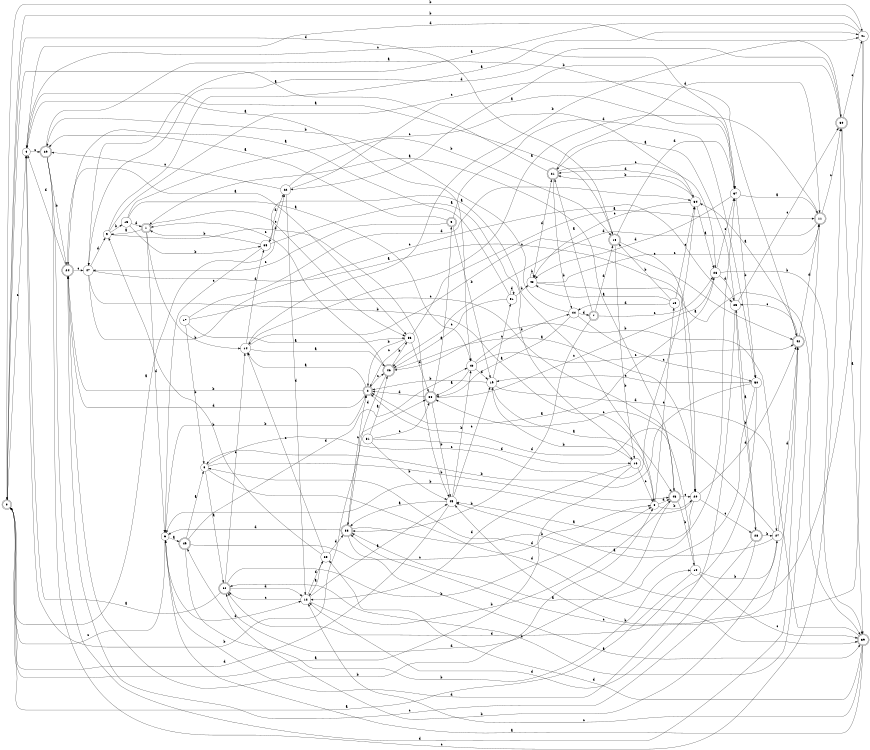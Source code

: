 digraph n42_1 {
__start0 [label="" shape="none"];

rankdir=LR;
size="8,5";

s0 [style="rounded,filled", color="black", fillcolor="white" shape="doublecircle", label="0"];
s1 [style="rounded,filled", color="black", fillcolor="white" shape="doublecircle", label="1"];
s2 [style="rounded,filled", color="black", fillcolor="white" shape="doublecircle", label="2"];
s3 [style="filled", color="black", fillcolor="white" shape="circle", label="3"];
s4 [style="filled", color="black", fillcolor="white" shape="circle", label="4"];
s5 [style="rounded,filled", color="black", fillcolor="white" shape="doublecircle", label="5"];
s6 [style="filled", color="black", fillcolor="white" shape="circle", label="6"];
s7 [style="rounded,filled", color="black", fillcolor="white" shape="doublecircle", label="7"];
s8 [style="filled", color="black", fillcolor="white" shape="circle", label="8"];
s9 [style="filled", color="black", fillcolor="white" shape="circle", label="9"];
s10 [style="filled", color="black", fillcolor="white" shape="circle", label="10"];
s11 [style="rounded,filled", color="black", fillcolor="white" shape="doublecircle", label="11"];
s12 [style="filled", color="black", fillcolor="white" shape="circle", label="12"];
s13 [style="filled", color="black", fillcolor="white" shape="circle", label="13"];
s14 [style="filled", color="black", fillcolor="white" shape="circle", label="14"];
s15 [style="filled", color="black", fillcolor="white" shape="circle", label="15"];
s16 [style="filled", color="black", fillcolor="white" shape="circle", label="16"];
s17 [style="filled", color="black", fillcolor="white" shape="circle", label="17"];
s18 [style="rounded,filled", color="black", fillcolor="white" shape="doublecircle", label="18"];
s19 [style="filled", color="black", fillcolor="white" shape="circle", label="19"];
s20 [style="filled", color="black", fillcolor="white" shape="circle", label="20"];
s21 [style="rounded,filled", color="black", fillcolor="white" shape="doublecircle", label="21"];
s22 [style="filled", color="black", fillcolor="white" shape="circle", label="22"];
s23 [style="filled", color="black", fillcolor="white" shape="circle", label="23"];
s24 [style="rounded,filled", color="black", fillcolor="white" shape="doublecircle", label="24"];
s25 [style="filled", color="black", fillcolor="white" shape="circle", label="25"];
s26 [style="filled", color="black", fillcolor="white" shape="circle", label="26"];
s27 [style="filled", color="black", fillcolor="white" shape="circle", label="27"];
s28 [style="rounded,filled", color="black", fillcolor="white" shape="doublecircle", label="28"];
s29 [style="rounded,filled", color="black", fillcolor="white" shape="doublecircle", label="29"];
s30 [style="rounded,filled", color="black", fillcolor="white" shape="doublecircle", label="30"];
s31 [style="filled", color="black", fillcolor="white" shape="circle", label="31"];
s32 [style="rounded,filled", color="black", fillcolor="white" shape="doublecircle", label="32"];
s33 [style="rounded,filled", color="black", fillcolor="white" shape="doublecircle", label="33"];
s34 [style="filled", color="black", fillcolor="white" shape="circle", label="34"];
s35 [style="filled", color="black", fillcolor="white" shape="circle", label="35"];
s36 [style="filled", color="black", fillcolor="white" shape="circle", label="36"];
s37 [style="filled", color="black", fillcolor="white" shape="circle", label="37"];
s38 [style="rounded,filled", color="black", fillcolor="white" shape="doublecircle", label="38"];
s39 [style="rounded,filled", color="black", fillcolor="white" shape="doublecircle", label="39"];
s40 [style="filled", color="black", fillcolor="white" shape="circle", label="40"];
s41 [style="filled", color="black", fillcolor="white" shape="circle", label="41"];
s42 [style="rounded,filled", color="black", fillcolor="white" shape="doublecircle", label="42"];
s43 [style="rounded,filled", color="black", fillcolor="white" shape="doublecircle", label="43"];
s44 [style="filled", color="black", fillcolor="white" shape="circle", label="44"];
s45 [style="filled", color="black", fillcolor="white" shape="circle", label="45"];
s46 [style="rounded,filled", color="black", fillcolor="white" shape="doublecircle", label="46"];
s47 [style="filled", color="black", fillcolor="white" shape="circle", label="47"];
s48 [style="filled", color="black", fillcolor="white" shape="circle", label="48"];
s49 [style="rounded,filled", color="black", fillcolor="white" shape="doublecircle", label="49"];
s50 [style="filled", color="black", fillcolor="white" shape="circle", label="50"];
s51 [style="filled", color="black", fillcolor="white" shape="circle", label="51"];
s0 -> s22 [label="a"];
s0 -> s41 [label="b"];
s0 -> s4 [label="c"];
s0 -> s18 [label="d"];
s1 -> s9 [label="a"];
s1 -> s14 [label="b"];
s1 -> s36 [label="c"];
s1 -> s6 [label="d"];
s2 -> s14 [label="a"];
s2 -> s24 [label="b"];
s2 -> s46 [label="c"];
s2 -> s24 [label="d"];
s3 -> s32 [label="a"];
s3 -> s43 [label="b"];
s3 -> s34 [label="c"];
s3 -> s39 [label="d"];
s4 -> s40 [label="a"];
s4 -> s38 [label="b"];
s4 -> s29 [label="c"];
s4 -> s30 [label="d"];
s5 -> s29 [label="a"];
s5 -> s19 [label="b"];
s5 -> s47 [label="c"];
s5 -> s50 [label="d"];
s6 -> s49 [label="a"];
s6 -> s2 [label="b"];
s6 -> s0 [label="c"];
s6 -> s12 [label="d"];
s7 -> s21 [label="a"];
s7 -> s33 [label="b"];
s7 -> s26 [label="c"];
s7 -> s18 [label="d"];
s8 -> s35 [label="a"];
s8 -> s20 [label="b"];
s8 -> s13 [label="c"];
s8 -> s43 [label="d"];
s9 -> s41 [label="a"];
s9 -> s15 [label="b"];
s9 -> s42 [label="c"];
s9 -> s45 [label="d"];
s10 -> s0 [label="a"];
s10 -> s27 [label="b"];
s10 -> s39 [label="c"];
s10 -> s2 [label="d"];
s11 -> s14 [label="a"];
s11 -> s32 [label="b"];
s11 -> s30 [label="c"];
s11 -> s46 [label="d"];
s12 -> s45 [label="a"];
s12 -> s43 [label="b"];
s12 -> s32 [label="c"];
s12 -> s23 [label="d"];
s13 -> s48 [label="a"];
s13 -> s18 [label="b"];
s13 -> s34 [label="c"];
s13 -> s44 [label="d"];
s14 -> s46 [label="a"];
s14 -> s41 [label="b"];
s14 -> s42 [label="c"];
s14 -> s35 [label="d"];
s15 -> s40 [label="a"];
s15 -> s35 [label="b"];
s15 -> s34 [label="c"];
s15 -> s1 [label="d"];
s16 -> s0 [label="a"];
s16 -> s19 [label="b"];
s16 -> s8 [label="c"];
s16 -> s12 [label="d"];
s17 -> s36 [label="a"];
s17 -> s3 [label="b"];
s17 -> s43 [label="c"];
s17 -> s34 [label="d"];
s18 -> s4 [label="a"];
s18 -> s16 [label="b"];
s18 -> s20 [label="c"];
s18 -> s37 [label="d"];
s19 -> s8 [label="a"];
s19 -> s2 [label="b"];
s19 -> s51 [label="c"];
s19 -> s27 [label="d"];
s20 -> s45 [label="a"];
s20 -> s6 [label="b"];
s20 -> s28 [label="c"];
s20 -> s42 [label="d"];
s21 -> s0 [label="a"];
s21 -> s44 [label="b"];
s21 -> s26 [label="c"];
s21 -> s11 [label="d"];
s22 -> s37 [label="a"];
s22 -> s18 [label="b"];
s22 -> s29 [label="c"];
s22 -> s12 [label="d"];
s23 -> s12 [label="a"];
s23 -> s9 [label="b"];
s23 -> s14 [label="c"];
s23 -> s33 [label="d"];
s24 -> s36 [label="a"];
s24 -> s8 [label="b"];
s24 -> s47 [label="c"];
s24 -> s4 [label="d"];
s25 -> s21 [label="a"];
s25 -> s28 [label="b"];
s25 -> s30 [label="c"];
s25 -> s6 [label="d"];
s26 -> s2 [label="a"];
s26 -> s39 [label="b"];
s26 -> s37 [label="c"];
s26 -> s25 [label="d"];
s27 -> s45 [label="a"];
s27 -> s49 [label="b"];
s27 -> s38 [label="c"];
s27 -> s42 [label="d"];
s28 -> s25 [label="a"];
s28 -> s27 [label="b"];
s28 -> s24 [label="c"];
s28 -> s12 [label="d"];
s29 -> s37 [label="a"];
s29 -> s24 [label="b"];
s29 -> s30 [label="c"];
s29 -> s42 [label="d"];
s30 -> s39 [label="a"];
s30 -> s22 [label="b"];
s30 -> s41 [label="c"];
s30 -> s47 [label="d"];
s31 -> s46 [label="a"];
s31 -> s45 [label="b"];
s31 -> s38 [label="c"];
s31 -> s16 [label="d"];
s32 -> s4 [label="a"];
s32 -> s8 [label="b"];
s32 -> s14 [label="c"];
s32 -> s12 [label="d"];
s33 -> s39 [label="a"];
s33 -> s37 [label="b"];
s33 -> s2 [label="c"];
s33 -> s6 [label="d"];
s34 -> s26 [label="a"];
s34 -> s21 [label="b"];
s34 -> s48 [label="c"];
s34 -> s21 [label="d"];
s35 -> s16 [label="a"];
s35 -> s1 [label="b"];
s35 -> s6 [label="c"];
s35 -> s22 [label="d"];
s36 -> s11 [label="a"];
s36 -> s2 [label="b"];
s36 -> s2 [label="c"];
s36 -> s38 [label="d"];
s37 -> s11 [label="a"];
s37 -> s50 [label="b"];
s37 -> s4 [label="c"];
s37 -> s48 [label="d"];
s38 -> s5 [label="a"];
s38 -> s45 [label="b"];
s38 -> s26 [label="c"];
s38 -> s2 [label="d"];
s39 -> s6 [label="a"];
s39 -> s46 [label="b"];
s39 -> s12 [label="c"];
s39 -> s23 [label="d"];
s40 -> s38 [label="a"];
s40 -> s44 [label="b"];
s40 -> s42 [label="c"];
s40 -> s19 [label="d"];
s41 -> s47 [label="a"];
s41 -> s0 [label="b"];
s41 -> s33 [label="c"];
s41 -> s3 [label="d"];
s42 -> s34 [label="a"];
s42 -> s45 [label="b"];
s42 -> s25 [label="c"];
s42 -> s11 [label="d"];
s43 -> s1 [label="a"];
s43 -> s10 [label="b"];
s43 -> s20 [label="c"];
s43 -> s32 [label="d"];
s44 -> s38 [label="a"];
s44 -> s29 [label="b"];
s44 -> s50 [label="c"];
s44 -> s7 [label="d"];
s45 -> s33 [label="a"];
s45 -> s40 [label="b"];
s45 -> s19 [label="c"];
s45 -> s0 [label="d"];
s46 -> s20 [label="a"];
s46 -> s36 [label="b"];
s46 -> s1 [label="c"];
s46 -> s33 [label="d"];
s47 -> s20 [label="a"];
s47 -> s43 [label="b"];
s47 -> s25 [label="c"];
s47 -> s9 [label="d"];
s48 -> s39 [label="a"];
s48 -> s48 [label="b"];
s48 -> s11 [label="c"];
s48 -> s21 [label="d"];
s49 -> s3 [label="a"];
s49 -> s10 [label="b"];
s49 -> s8 [label="c"];
s49 -> s40 [label="d"];
s50 -> s33 [label="a"];
s50 -> s3 [label="b"];
s50 -> s19 [label="c"];
s50 -> s32 [label="d"];
s51 -> s24 [label="a"];
s51 -> s48 [label="b"];
s51 -> s46 [label="c"];
s51 -> s51 [label="d"];

}